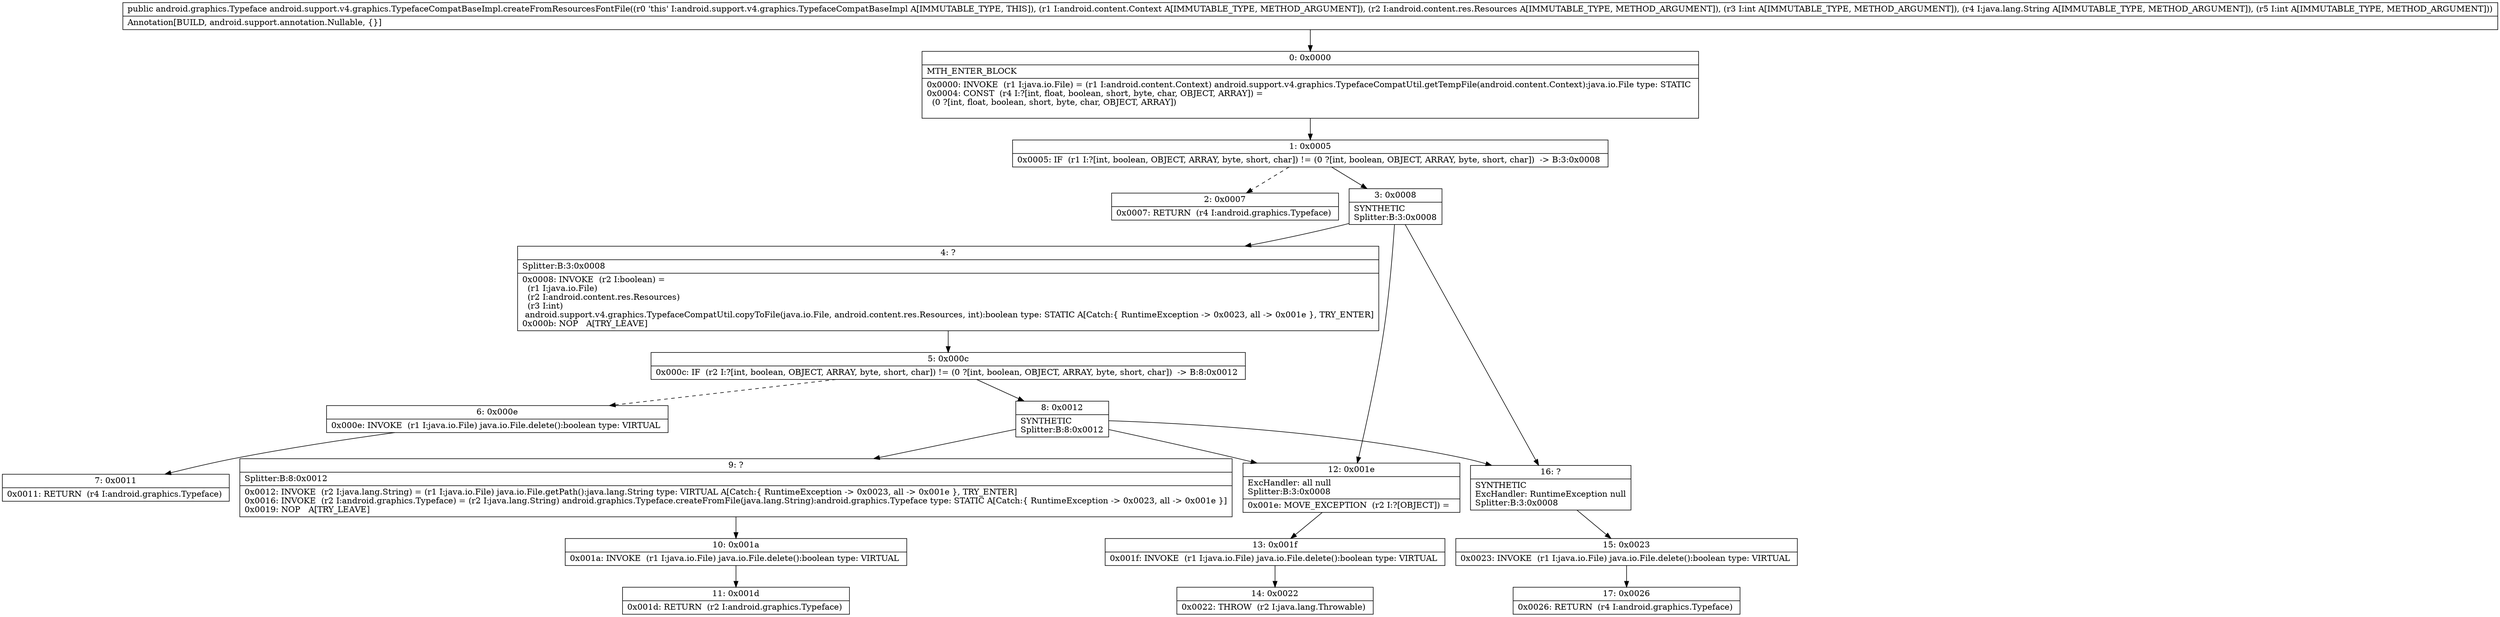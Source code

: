 digraph "CFG forandroid.support.v4.graphics.TypefaceCompatBaseImpl.createFromResourcesFontFile(Landroid\/content\/Context;Landroid\/content\/res\/Resources;ILjava\/lang\/String;I)Landroid\/graphics\/Typeface;" {
Node_0 [shape=record,label="{0\:\ 0x0000|MTH_ENTER_BLOCK\l|0x0000: INVOKE  (r1 I:java.io.File) = (r1 I:android.content.Context) android.support.v4.graphics.TypefaceCompatUtil.getTempFile(android.content.Context):java.io.File type: STATIC \l0x0004: CONST  (r4 I:?[int, float, boolean, short, byte, char, OBJECT, ARRAY]) = \l  (0 ?[int, float, boolean, short, byte, char, OBJECT, ARRAY])\l \l}"];
Node_1 [shape=record,label="{1\:\ 0x0005|0x0005: IF  (r1 I:?[int, boolean, OBJECT, ARRAY, byte, short, char]) != (0 ?[int, boolean, OBJECT, ARRAY, byte, short, char])  \-\> B:3:0x0008 \l}"];
Node_2 [shape=record,label="{2\:\ 0x0007|0x0007: RETURN  (r4 I:android.graphics.Typeface) \l}"];
Node_3 [shape=record,label="{3\:\ 0x0008|SYNTHETIC\lSplitter:B:3:0x0008\l}"];
Node_4 [shape=record,label="{4\:\ ?|Splitter:B:3:0x0008\l|0x0008: INVOKE  (r2 I:boolean) = \l  (r1 I:java.io.File)\l  (r2 I:android.content.res.Resources)\l  (r3 I:int)\l android.support.v4.graphics.TypefaceCompatUtil.copyToFile(java.io.File, android.content.res.Resources, int):boolean type: STATIC A[Catch:\{ RuntimeException \-\> 0x0023, all \-\> 0x001e \}, TRY_ENTER]\l0x000b: NOP   A[TRY_LEAVE]\l}"];
Node_5 [shape=record,label="{5\:\ 0x000c|0x000c: IF  (r2 I:?[int, boolean, OBJECT, ARRAY, byte, short, char]) != (0 ?[int, boolean, OBJECT, ARRAY, byte, short, char])  \-\> B:8:0x0012 \l}"];
Node_6 [shape=record,label="{6\:\ 0x000e|0x000e: INVOKE  (r1 I:java.io.File) java.io.File.delete():boolean type: VIRTUAL \l}"];
Node_7 [shape=record,label="{7\:\ 0x0011|0x0011: RETURN  (r4 I:android.graphics.Typeface) \l}"];
Node_8 [shape=record,label="{8\:\ 0x0012|SYNTHETIC\lSplitter:B:8:0x0012\l}"];
Node_9 [shape=record,label="{9\:\ ?|Splitter:B:8:0x0012\l|0x0012: INVOKE  (r2 I:java.lang.String) = (r1 I:java.io.File) java.io.File.getPath():java.lang.String type: VIRTUAL A[Catch:\{ RuntimeException \-\> 0x0023, all \-\> 0x001e \}, TRY_ENTER]\l0x0016: INVOKE  (r2 I:android.graphics.Typeface) = (r2 I:java.lang.String) android.graphics.Typeface.createFromFile(java.lang.String):android.graphics.Typeface type: STATIC A[Catch:\{ RuntimeException \-\> 0x0023, all \-\> 0x001e \}]\l0x0019: NOP   A[TRY_LEAVE]\l}"];
Node_10 [shape=record,label="{10\:\ 0x001a|0x001a: INVOKE  (r1 I:java.io.File) java.io.File.delete():boolean type: VIRTUAL \l}"];
Node_11 [shape=record,label="{11\:\ 0x001d|0x001d: RETURN  (r2 I:android.graphics.Typeface) \l}"];
Node_12 [shape=record,label="{12\:\ 0x001e|ExcHandler: all null\lSplitter:B:3:0x0008\l|0x001e: MOVE_EXCEPTION  (r2 I:?[OBJECT]) =  \l}"];
Node_13 [shape=record,label="{13\:\ 0x001f|0x001f: INVOKE  (r1 I:java.io.File) java.io.File.delete():boolean type: VIRTUAL \l}"];
Node_14 [shape=record,label="{14\:\ 0x0022|0x0022: THROW  (r2 I:java.lang.Throwable) \l}"];
Node_15 [shape=record,label="{15\:\ 0x0023|0x0023: INVOKE  (r1 I:java.io.File) java.io.File.delete():boolean type: VIRTUAL \l}"];
Node_16 [shape=record,label="{16\:\ ?|SYNTHETIC\lExcHandler: RuntimeException null\lSplitter:B:3:0x0008\l}"];
Node_17 [shape=record,label="{17\:\ 0x0026|0x0026: RETURN  (r4 I:android.graphics.Typeface) \l}"];
MethodNode[shape=record,label="{public android.graphics.Typeface android.support.v4.graphics.TypefaceCompatBaseImpl.createFromResourcesFontFile((r0 'this' I:android.support.v4.graphics.TypefaceCompatBaseImpl A[IMMUTABLE_TYPE, THIS]), (r1 I:android.content.Context A[IMMUTABLE_TYPE, METHOD_ARGUMENT]), (r2 I:android.content.res.Resources A[IMMUTABLE_TYPE, METHOD_ARGUMENT]), (r3 I:int A[IMMUTABLE_TYPE, METHOD_ARGUMENT]), (r4 I:java.lang.String A[IMMUTABLE_TYPE, METHOD_ARGUMENT]), (r5 I:int A[IMMUTABLE_TYPE, METHOD_ARGUMENT]))  | Annotation[BUILD, android.support.annotation.Nullable, \{\}]\l}"];
MethodNode -> Node_0;
Node_0 -> Node_1;
Node_1 -> Node_2[style=dashed];
Node_1 -> Node_3;
Node_3 -> Node_4;
Node_3 -> Node_16;
Node_3 -> Node_12;
Node_4 -> Node_5;
Node_5 -> Node_6[style=dashed];
Node_5 -> Node_8;
Node_6 -> Node_7;
Node_8 -> Node_9;
Node_8 -> Node_16;
Node_8 -> Node_12;
Node_9 -> Node_10;
Node_10 -> Node_11;
Node_12 -> Node_13;
Node_13 -> Node_14;
Node_15 -> Node_17;
Node_16 -> Node_15;
}

